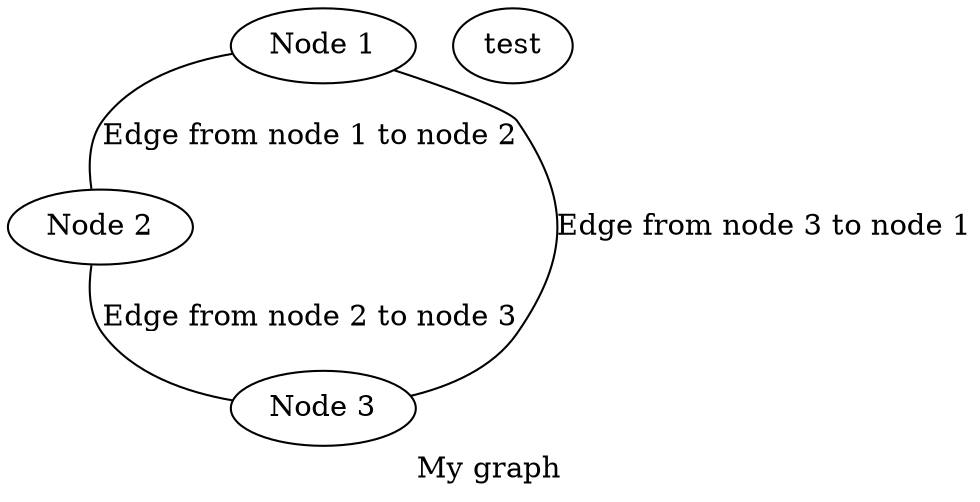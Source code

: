
//Warning: the graph attribute "defaultnodesize" was parsed but is not supported by DOT,so it will not be translated.
graph G {
        label = "My graph";
        URL = "www.test.com";
        comment = "This is a test";
        1 [label = "Node 1"];
        2 [label = "Node 2"];
        3 [label = "Node 3"];
        4 [label = "test"];
        1 -- 2 [label = "Edge from node 1 to node 2"];
        2 -- 3 [label = "Edge from node 2 to node 3"];
        3 -- 1 [label = "Edge from node 3 to node 1"];
}
